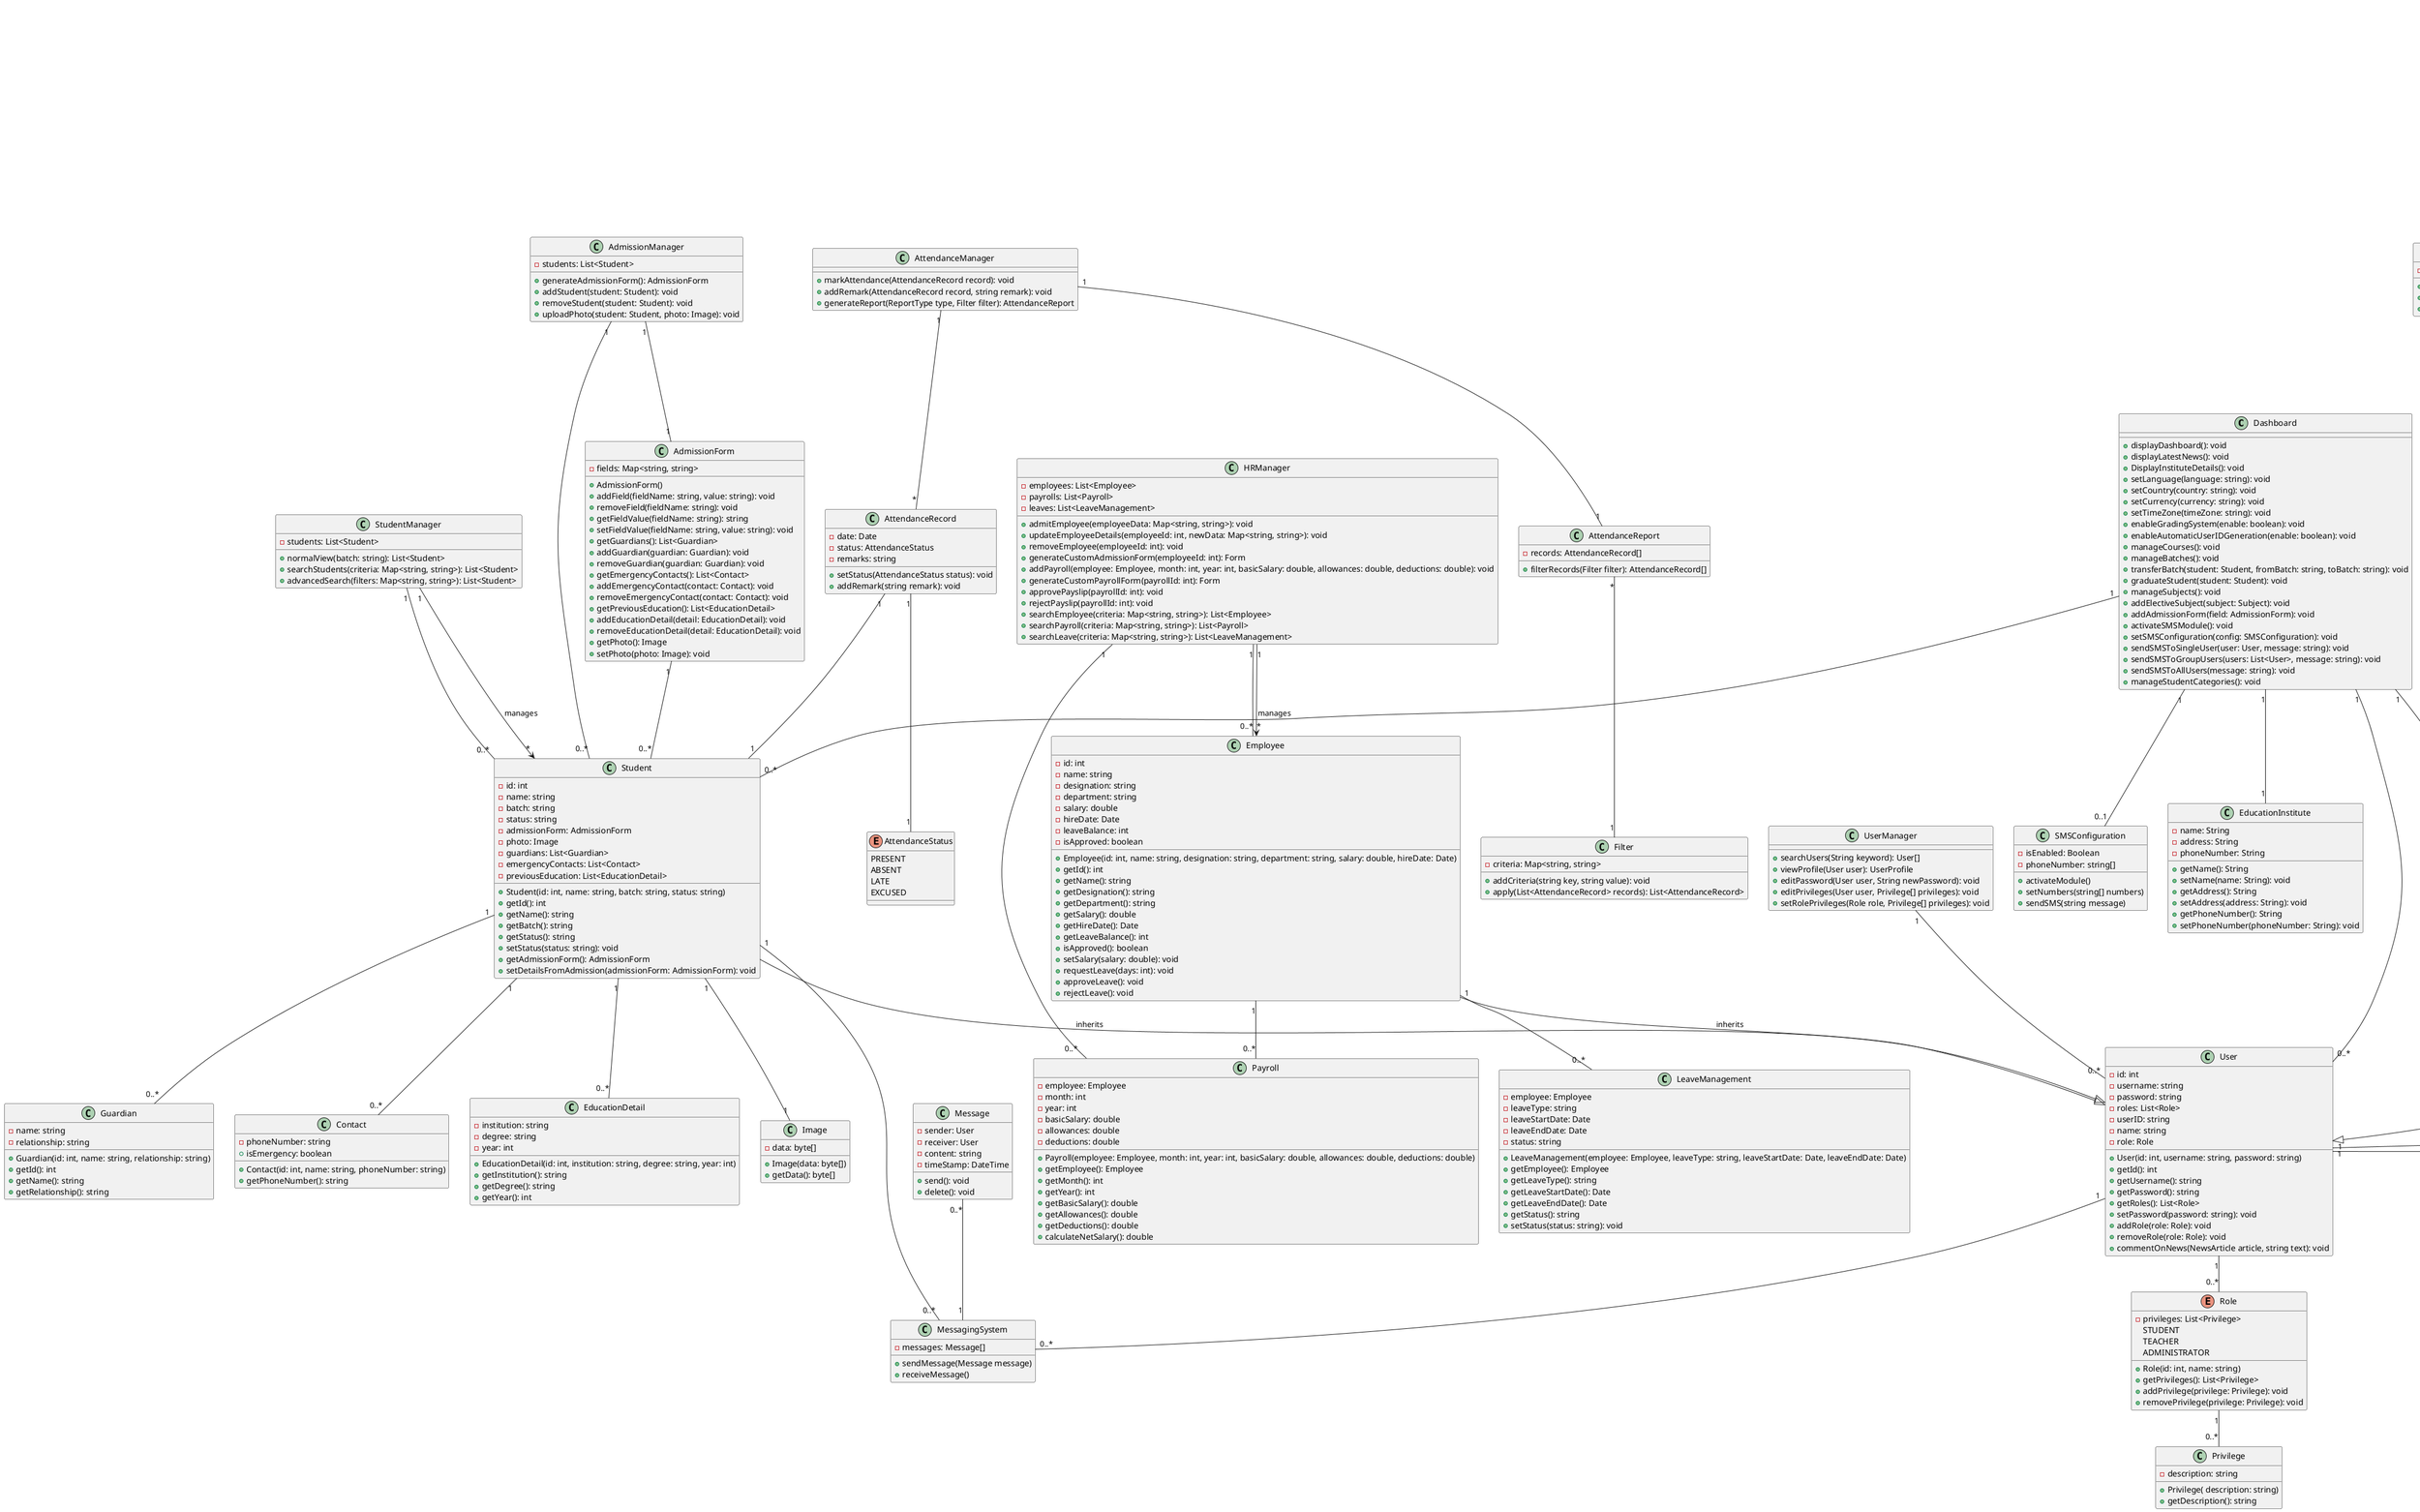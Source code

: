@startuml InstituteManagementSystem

class Dashboard {
    + displayDashboard(): void
    + displayLatestNews(): void
    + DisplayInstituteDetails(): void 
    + setLanguage(language: string): void
    + setCountry(country: string): void
    + setCurrency(currency: string): void
    + setTimeZone(timeZone: string): void
    + enableGradingSystem(enable: boolean): void
    + enableAutomaticUserIDGeneration(enable: boolean): void
    + manageCourses(): void
    + manageBatches(): void
    + transferBatch(student: Student, fromBatch: string, toBatch: string): void
    + graduateStudent(student: Student): void
    + manageSubjects(): void
    + addElectiveSubject(subject: Subject): void
    + addAdmissionForm(field: AdmissionForm): void
    + activateSMSModule(): void
    + setSMSConfiguration(config: SMSConfiguration): void
    + sendSMSToSingleUser(user: User, message: string): void
    + sendSMSToGroupUsers(users: List<User>, message: string): void
    + sendSMSToAllUsers(message: string): void
    + manageStudentCategories(): void
}

class EducationInstitute {
  - name: String
  - address: String
  - phoneNumber: String

  + getName(): String
  + setName(name: String): void
  + getAddress(): String
  + setAddress(address: String): void
  + getPhoneNumber(): String
  + setPhoneNumber(phoneNumber: String): void
}



class SMSConfiguration {
    -isEnabled: Boolean
    -phoneNumber: string[]
    +activateModule()
    +setNumbers(string[] numbers)
    +sendSMS(string message)
}

class Student {
    - id: int
    - name: string
    - batch: string
    - status: string
    - admissionForm: AdmissionForm
    - photo: Image
    - guardians: List<Guardian>
    - emergencyContacts: List<Contact>
    - previousEducation: List<EducationDetail>

    + Student(id: int, name: string, batch: string, status: string)
    + getId(): int
    + getName(): string
    + getBatch(): string
    + getStatus(): string
    + setStatus(status: string): void
    + getAdmissionForm(): AdmissionForm
    + setDetailsFromAdmission(admissionForm: AdmissionForm): void
}

class AdmissionForm {
    - fields: Map<string, string>
    + AdmissionForm()
    + addField(fieldName: string, value: string): void
    + removeField(fieldName: string): void
    + getFieldValue(fieldName: string): string
    + setFieldValue(fieldName: string, value: string): void
    + getGuardians(): List<Guardian>
    + addGuardian(guardian: Guardian): void
    + removeGuardian(guardian: Guardian): void
    + getEmergencyContacts(): List<Contact>
    + addEmergencyContact(contact: Contact): void
    + removeEmergencyContact(contact: Contact): void
    + getPreviousEducation(): List<EducationDetail>
    + addEducationDetail(detail: EducationDetail): void
    + removeEducationDetail(detail: EducationDetail): void
    + getPhoto(): Image
    + setPhoto(photo: Image): void
}

class Guardian {
    - name: string
    - relationship: string
    + Guardian(id: int, name: string, relationship: string)
    + getId(): int
    + getName(): string
    + getRelationship(): string
}

class Contact {
    - phoneNumber: string
    + isEmergency: boolean
    + Contact(id: int, name: string, phoneNumber: string)
    + getPhoneNumber(): string
}

class EducationDetail {
    - institution: string
    - degree: string
    - year: int
    + EducationDetail(id: int, institution: string, degree: string, year: int)
    + getInstitution(): string
    + getDegree(): string
    + getYear(): int
}


class Image {
    - data: byte[]
    + Image(data: byte[])
    + getData(): byte[]
}

class AdmissionManager {
    - students: List<Student>
    + generateAdmissionForm(): AdmissionForm
    + addStudent(student: Student): void
    + removeStudent(student: Student): void
    + uploadPhoto(student: Student, photo: Image): void
}



class StudentManager {
    - students: List<Student>
    + normalView(batch: string): List<Student>
    + searchStudents(criteria: Map<string, string>): List<Student>
    + advancedSearch(filters: Map<string, string>): List<Student>
}





class Exam {
    - id: int
    - name: string
    - type: string
    - grade: string
    - marks: double
    - date: Date
    + Exam(id: int, name: string, type: string, grade: string, marks: double, date: Date)
    + getId(): int
    + getName(): string
    + getType(): string
    + getGrade(): string
    + getMarks(): double
    + getDate(): Date
}



class ExamManager {
    +createExam(ExamDetails details): void
    +editExam(Exam exam): void
    +deleteExam(Exam exam): void
    +generateReportForExam(Exam exam): ExamReport
}Result

class ExamReport {
    -results: Result[]
    +generateStatisticalView(): void
    +generateGraphicalView(): void
}

class EvaluationMethodResult {
    + EvaluationMethodResult():void
    + calculateGPA(marks: List<double>): double
    + calculateCCE(marks: List<double>): double
    + calculateCWA(marks: List<double>): double
}



class User {
    - id: int
    - username: string
    - password: string
    - roles: List<Role>
    + User(id: int, username: string, password: string)
    + getId(): int
    + getUsername(): string
    + getPassword(): string
    + getRoles(): List<Role>
    + setPassword(password: string): void
    + addRole(role: Role): void
    + removeRole(role: Role): void  
}

class Role {
    - privileges: List<Privilege>
    + Role(id: int, name: string)
    + getPrivileges(): List<Privilege>
    + addPrivilege(privilege: Privilege): void
    + removePrivilege(privilege: Privilege): void
}

class Privilege {
    - description: string
    + Privilege( description: string)
    + getDescription(): string
}



class UserManager {
    +searchUsers(String keyword): User[]
    +viewProfile(User user): UserProfile
    +editPassword(User user, String newPassword): void
    +editPrivileges(User user, Privilege[] privileges): void
    +setRolePrivileges(Role role, Privilege[] privileges): void
}





class Employee {
    - id: int
    - name: string
    - designation: string
    - department: string
    - salary: double
    - hireDate: Date
    - leaveBalance: int
    - isApproved: boolean
    + Employee(id: int, name: string, designation: string, department: string, salary: double, hireDate: Date)
    + getId(): int
    + getName(): string
    + getDesignation(): string
    + getDepartment(): string
    + getSalary(): double
    + getHireDate(): Date
    + getLeaveBalance(): int
    + isApproved(): boolean
    + setSalary(salary: double): void
    + requestLeave(days: int): void
    + approveLeave(): void
    + rejectLeave(): void
}

class Payroll {
    - employee: Employee
    - month: int
    - year: int
    - basicSalary: double
    - allowances: double
    - deductions: double
    + Payroll(employee: Employee, month: int, year: int, basicSalary: double, allowances: double, deductions: double)
    + getEmployee(): Employee
    + getMonth(): int
    + getYear(): int
    + getBasicSalary(): double
    + getAllowances(): double
    + getDeductions(): double
    + calculateNetSalary(): double
}

class LeaveManagement {
    - employee: Employee
    - leaveType: string
    - leaveStartDate: Date
    - leaveEndDate: Date
    - status: string
    + LeaveManagement(employee: Employee, leaveType: string, leaveStartDate: Date, leaveEndDate: Date)
    + getEmployee(): Employee
    + getLeaveType(): string
    + getLeaveStartDate(): Date
    + getLeaveEndDate(): Date
    + getStatus(): string
    + setStatus(status: string): void
}

class HRManager {
    - employees: List<Employee>
    - payrolls: List<Payroll>
    - leaves: List<LeaveManagement>
    + admitEmployee(employeeData: Map<string, string>): void
    + updateEmployeeDetails(employeeId: int, newData: Map<string, string>): void
    + removeEmployee(employeeId: int): void
    + generateCustomAdmissionForm(employeeId: int): Form
    + addPayroll(employee: Employee, month: int, year: int, basicSalary: double, allowances: double, deductions: double): void
    + generateCustomPayrollForm(payrollId: int): Form
    + approvePayslip(payrollId: int): void
    + rejectPayslip(payrollId: int): void
    + searchEmployee(criteria: Map<string, string>): List<Employee>
    + searchPayroll(criteria: Map<string, string>): List<Payroll>
    + searchLeave(criteria: Map<string, string>): List<LeaveManagement>
}

' class Form {
'     - fields: Map<string, string>
'     + addField(fieldName: string, value: string): void
'     + removeField(fieldName: string): void
'     + getFieldValue(fieldName: string): string
'     + setFieldValue(fieldName: string, value: string): void
' }



class AttendanceManager {
    +markAttendance(AttendanceRecord record): void
    +addRemark(AttendanceRecord record, string remark): void
    +generateReport(ReportType type, Filter filter): AttendanceReport
}

class AttendanceRecord {
    -date: Date
    -status: AttendanceStatus
    -remarks: string
    +setStatus(AttendanceStatus status): void
    +addRemark(string remark): void
}


class AttendanceReport {
    -records: AttendanceRecord[]
    +filterRecords(Filter filter): AttendanceRecord[]
}

class Filter {
    -criteria: Map<string, string>
    +addCriteria(string key, string value): void
    +apply(List<AttendanceRecord> records): List<AttendanceRecord>
}

enum AttendanceStatus {
    PRESENT
    ABSENT
    LATE
    EXCUSED
}

' Relationships



class FinanceManager {
    +createFee(FeeDetails details): void
    +recordExpense(Expense expense): void
    +recordIncome(Income income): void
    +generateReport(ReportType type): Report
    +approvePayslip(Payslip payslip): void
    +manageAssets(Asset asset): void
    +manageLiabilities(Liability liability): void
    +recordDonation(Donation donation): void
    +assignTutorToBatch(Tutor tutor, Batch batch): void
}

class Fee {
    -amount: Decimal
    -dueDate: Date
    -classification: string
    +pay(): void
    +updateDueDate(Date date): void
    +classify(string classification): void
}

class FeeCollectionSystem {
    -collectionDates: Date[]
    +setCollectionDate(Date date): void
    +getCollectionDates(): Date[]
    +listDefaulters(): FeeDefaulter[]
}



class Expense {
    -category: string
    -amount: Decimal
    -date: Date
    +record(): void
}

class Income {
    -source: string
    -amount: Decimal
    -date: Date
    +record(): void
}

class ReportGenerator {
    +generateFeeReport(): void
    +generateExpenseReport(): void
    +generateIncomeReport(): void
    +generateFinancialStatement(): void
}

class Transaction {
    -amount: Decimal
    -transactionDate: Date
    -type: string
    +execute(): void
}

class Payslip {
    -employeeID: string
    -amount: Decimal
    -status: string
    +approve(): void
    +reject(): void
}

class Asset {
    -name: string
    -value: Decimal
    -category: string
    +addAsset(): void
    +depreciateAsset(Decimal percentage): void
}

class Liability {
    -name: string
    -amount: Decimal
    -dueDate: Date
    +recordLiability(): void
    +payOff(): void
}

class Donation {
    -donorName: string
    -amount: Decimal
    -purpose: string
    +recordDonation(): void
}




class MessagingSystem {
    -messages: Message[]
    +sendMessage(Message message)
    +receiveMessage()
}

class Message {
  - sender: User
  - receiver: User
  - content: string
  - timeStamp: DateTime

  + send(): void
  + delete(): void
}

class TimeTableManager {
    +createTimeTable(TimeTableDetails details): TimeTable
    +editTimeTable(TimeTable timeTable, TimeTableDetails newDetails): void
    +deleteTimeTable(TimeTable timeTable): void
    +generateAlerts(): Alert[]
}

class TimeTable {
    -scheduleItems: ScheduleItem[]
    +addScheduleItem(ScheduleItem item): void
    +removeScheduleItem(ScheduleItem item): void
    +getScheduleItems(): ScheduleItem[]
}

class ScheduleItem {
    -subject: Subject
    -tutor: Tutor
    -timeSlot: TimeSlot
    +assignSubject(Subject subject): void
    +assignTutor(Tutor tutor): void
    +setTimeSlot(TimeSlot timeSlot): void
}

class Subject {
    -name: string
    -subjectCode: string
    -weeklyLimit: int
    +checkLimit(int scheduledHours): boolean
    + Subject(name: string, code: string)
    + getName(): string
    + getCode(): string
}

class Tutor {
    -name: string
    -employeeID: string
    -subjectLimits: Map<Subject, int>
    +assignLimit(Subject subject, int limit): void
    +checkLimit(Subject subject, int scheduledHours): boolean
    +assignToBatch(Batch batch): void
}

class TimeSlot {
    -startTime: Time
    -endTime: Time
    -daysOfWeek: DayOfWeek[]
    +setTime(Time startTime, Time endTime): void
    +setDays(DayOfWeek[] days): void
}

class Alert {
    -message: string
    -severity: Severity
    +display(): void
}

class DragAndDropInterface {
    +drag(scheduleItem: ScheduleItem): void
    +drop(targetTimeSlot: TimeSlot): void
    +onDragStart(scheduleItem: ScheduleItem): void
    +onDropComplete(scheduleItem: ScheduleItem, targetTimeSlot: TimeSlot): void
}

enum Severity {
    INFO
    WARNING
    ERROR
}

enum DayOfWeek {
    MONDAY
    TUESDAY
    WEDNESDAY
    THURSDAY
    FRIDAY
    SATURDAY
    SUNDAY
}

' Relationships



class NewsManager {
    +createNews(NewsArticle article): void
    +editNews(NewsArticle article): void
    +deleteNews(NewsArticle article): void
    +searchNews(string keywords): NewsArticle[]
    +viewAllNews(): NewsArticle[]
}

class NewsArticle {
    -title: string
    -content: string
    -publishedDate: Date
    -author: User
    -comments: Comment[]
    +publish(): void
    +addComment(Comment comment): void
    +deleteComment(Comment comment): void
    +editContent(string newContent): void
}

class Comment {
    -text: string
    -commenter: User
    -postedDate: Date
    +post(): void
    +delete(): void
}

class RichTextEditor {
    +formatText(string text): string
    +insertImage(string imagePath): string
    +createLink(string url, string displayText): string
}

class SearchBar {
    -searchQuery: string
    +search(string query): NewsArticle[]
}

class User {
    -userID: string
    -name: string
    -role: Role
    +commentOnNews(NewsArticle article, string text): void
}

enum Role {
    STUDENT
    TEACHER
    ADMINISTRATOR
}

' Relationships

' Dashboard "1" -- "0..*" AdmissionFormField
Dashboard "1" -- "0..1" SMSConfiguration
Dashboard "1" -- "0..*" Student
Dashboard "1" -- "0..*" Subject
Dashboard "1" -- "0..*" User
Dashboard "1" -- "1" EducationInstitute

Student "1" -- "0..*" Guardian
Student "1" -- "0..*" Contact
Student "1" -- "0..*" EducationDetail
Student "1" -- "1" Image
Student "1" -- "0..*" MessagingSystem


AdmissionManager "1" -- "0..*" Student
AdmissionManager "1" -- "1" AdmissionForm
AdmissionForm "1" -- "0..*" Student


StudentManager "1" -- "0..*" Student

' ExamGroup "1" -- "0..*" Exam
ExamReport "1" -- "0..1" Exam
' ReportCenter "1" -- "0..*" ExamReport

ExamManager "1" -- "*" Exam : manages >
Exam "1" -- "1" ExamReport : has >
ExamReport "1" -- "*" EvaluationMethodResult : includes >

User "1" -- "0..*" MessagingSystem
User "1" -- "0..*" Role
Role "1" -- "0..*" Privilege
UserManager "1" -- "0..*" User


Employee "1" -- "0..*" Payroll
Employee "1" -- "0..*" LeaveManagement
HRManager "1" -- "0..*" Employee
HRManager "1" -- "0..*" Payroll



AttendanceManager "1" -- "*" AttendanceRecord
AttendanceRecord "1" -- "1" Student
AttendanceManager "1" -- "1" AttendanceReport
AttendanceReport "*" -- "1" Filter
AttendanceRecord "1" -- "1" AttendanceStatus



FinanceManager "1" -- "*" Fee
FinanceManager "1" -- "*" Expense
FinanceManager "1" -- "*" Income
FinanceManager "1" -- "*" ReportGenerator
FinanceManager "1" -- "*" Transaction
FinanceManager "1" -- "*" Payslip
FinanceManager "1" -- "*" Asset
FinanceManager "1" -- "*" Liability
FinanceManager "1" -- "*" Donation
FinanceManager "1" -- "*" Tutor
FinanceManager "1" -- "1" FeeCollectionSystem


TimeTableManager "1" -- "*" TimeTable
TimeTable "1" -- "*" ScheduleItem
ScheduleItem "*" -- "1" Subject
ScheduleItem "*" -- "1" Tutor
ScheduleItem "*" -- "1" TimeSlot
TimeTableManager "1" -- "*" Alert
DragAndDropInterface "1" -- "1" ScheduleItem




NewsManager "1" -- "*" NewsArticle
NewsArticle "1" -- "*" Comment
NewsArticle "*" -- "1" User: "author"
Comment "1" -- "1" User: "commenter"
SearchBar "1" -- "1" NewsManager
NewsArticle "1" --"1" RichTextEditor
Comment "1" --"1" RichTextEditor


Message "0..*" -- "1" MessagingSystem

Student --|> User : inherits
Tutor --|> User : inherits
Employee --|> User : inherits



StudentManager "1" --> "*" Student : manages
ExamManager "1" --> "*" Exam : manages
HRManager "1" --> "*" Employee : manages
FinanceManager "1" --> "*" Fee : manages

@enduml